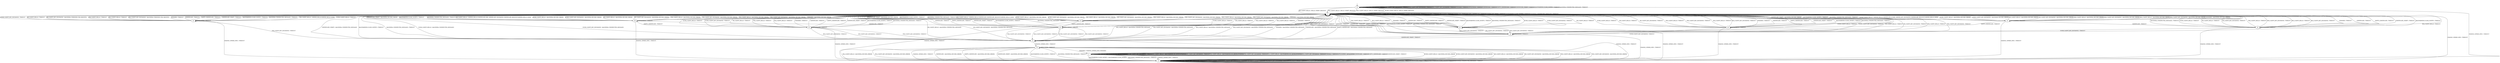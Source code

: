digraph h5 {
s0 [label="s0"];
s1 [label="s1"];
s2 [label="s2"];
s3 [label="s3"];
s4 [label="s4"];
s10 [label="s10"];
s13 [label="s13"];
s5 [label="s5"];
s8 [label="s8"];
s11 [label="s11"];
s12 [label="s12"];
s14 [label="s14"];
s15 [label="s15"];
s6 [label="s6"];
s9 [label="s9"];
s7 [label="s7"];
s0 -> s1 [label="ECDH_CLIENT_HELLO / HELLO_VERIFY_REQUEST"];
s0 -> s0 [label="ECDH_CLIENT_KEY_EXCHANGE / TIMEOUT"];
s0 -> s1 [label="DH_CLIENT_HELLO / HELLO_VERIFY_REQUEST"];
s0 -> s0 [label="DH_CLIENT_KEY_EXCHANGE / TIMEOUT"];
s0 -> s1 [label="PSK_CLIENT_HELLO / HELLO_VERIFY_REQUEST"];
s0 -> s0 [label="PSK_CLIENT_KEY_EXCHANGE / TIMEOUT"];
s0 -> s1 [label="RSA_CLIENT_HELLO / HELLO_VERIFY_REQUEST"];
s0 -> s0 [label="RSA_CLIENT_KEY_EXCHANGE / TIMEOUT"];
s0 -> s2 [label="CHANGE_CIPHER_SPEC / TIMEOUT"];
s0 -> s0 [label="FINISHED / TIMEOUT"];
s0 -> s0 [label="APPLICATION / TIMEOUT"];
s0 -> s0 [label="CERTIFICATE / TIMEOUT"];
s0 -> s0 [label="EMPTY_CERTIFICATE / TIMEOUT"];
s0 -> s0 [label="CERTIFICATE_VERIFY / TIMEOUT"];
s0 -> s0 [label="Alert(WARNING,CLOSE_NOTIFY) / TIMEOUT"];
s0 -> s0 [label="Alert(FATAL,UNEXPECTED_MESSAGE) / TIMEOUT"];
s1 -> s3 [label="ECDH_CLIENT_HELLO / SERVER_HELLO,CERTIFICATE,ECDHE_SERVER_KEY_EXCHANGE,CERTIFICATE_REQUEST,SERVER_HELLO_DONE"];
s1 -> s1 [label="ECDH_CLIENT_KEY_EXCHANGE / TIMEOUT"];
s1 -> s10 [label="DH_CLIENT_HELLO / SERVER_HELLO,CERTIFICATE,DHE_SERVER_KEY_EXCHANGE,CERTIFICATE_REQUEST,SERVER_HELLO_DONE"];
s1 -> s1 [label="DH_CLIENT_KEY_EXCHANGE / TIMEOUT"];
s1 -> s4 [label="PSK_CLIENT_HELLO / SERVER_HELLO,SERVER_HELLO_DONE"];
s1 -> s1 [label="PSK_CLIENT_KEY_EXCHANGE / TIMEOUT"];
s1 -> s13 [label="RSA_CLIENT_HELLO / SERVER_HELLO,CERTIFICATE,CERTIFICATE_REQUEST,SERVER_HELLO_DONE"];
s1 -> s1 [label="RSA_CLIENT_KEY_EXCHANGE / TIMEOUT"];
s1 -> s2 [label="CHANGE_CIPHER_SPEC / TIMEOUT"];
s1 -> s1 [label="FINISHED / TIMEOUT"];
s1 -> s1 [label="APPLICATION / TIMEOUT"];
s1 -> s1 [label="CERTIFICATE / TIMEOUT"];
s1 -> s1 [label="EMPTY_CERTIFICATE / TIMEOUT"];
s1 -> s1 [label="CERTIFICATE_VERIFY / TIMEOUT"];
s1 -> s1 [label="Alert(WARNING,CLOSE_NOTIFY) / TIMEOUT"];
s1 -> s1 [label="Alert(FATAL,UNEXPECTED_MESSAGE) / TIMEOUT"];
s2 -> s2 [label="ECDH_CLIENT_HELLO / TIMEOUT"];
s2 -> s2 [label="ECDH_CLIENT_KEY_EXCHANGE / TIMEOUT"];
s2 -> s2 [label="DH_CLIENT_HELLO / TIMEOUT"];
s2 -> s2 [label="DH_CLIENT_KEY_EXCHANGE / TIMEOUT"];
s2 -> s2 [label="PSK_CLIENT_HELLO / TIMEOUT"];
s2 -> s2 [label="PSK_CLIENT_KEY_EXCHANGE / TIMEOUT"];
s2 -> s2 [label="RSA_CLIENT_HELLO / TIMEOUT"];
s2 -> s2 [label="RSA_CLIENT_KEY_EXCHANGE / TIMEOUT"];
s2 -> s2 [label="CHANGE_CIPHER_SPEC / TIMEOUT"];
s2 -> s2 [label="FINISHED / TIMEOUT"];
s2 -> s2 [label="APPLICATION / TIMEOUT"];
s2 -> s2 [label="CERTIFICATE / TIMEOUT"];
s2 -> s2 [label="EMPTY_CERTIFICATE / TIMEOUT"];
s2 -> s2 [label="CERTIFICATE_VERIFY / TIMEOUT"];
s2 -> s2 [label="Alert(WARNING,CLOSE_NOTIFY) / TIMEOUT"];
s2 -> s2 [label="Alert(FATAL,UNEXPECTED_MESSAGE) / TIMEOUT"];
s3 -> s1 [label="ECDH_CLIENT_HELLO / Alert(FATAL,DECODE_ERROR)"];
s3 -> s1 [label="ECDH_CLIENT_KEY_EXCHANGE / Alert(FATAL,DECODE_ERROR)"];
s3 -> s1 [label="DH_CLIENT_HELLO / Alert(FATAL,DECODE_ERROR)"];
s3 -> s1 [label="DH_CLIENT_KEY_EXCHANGE / Alert(FATAL,DECODE_ERROR)"];
s3 -> s1 [label="PSK_CLIENT_HELLO / Alert(FATAL,DECODE_ERROR)"];
s3 -> s1 [label="PSK_CLIENT_KEY_EXCHANGE / Alert(FATAL,DECODE_ERROR)"];
s3 -> s1 [label="RSA_CLIENT_HELLO / Alert(FATAL,DECODE_ERROR)"];
s3 -> s1 [label="RSA_CLIENT_KEY_EXCHANGE / Alert(FATAL,DECODE_ERROR)"];
s3 -> s2 [label="CHANGE_CIPHER_SPEC / TIMEOUT"];
s3 -> s1 [label="FINISHED / Alert(FATAL,DECODE_ERROR)"];
s3 -> s3 [label="APPLICATION / TIMEOUT"];
s3 -> s8 [label="CERTIFICATE / TIMEOUT"];
s3 -> s14 [label="EMPTY_CERTIFICATE / TIMEOUT"];
s3 -> s1 [label="CERTIFICATE_VERIFY / Alert(FATAL,DECODE_ERROR)"];
s3 -> s1 [label="Alert(WARNING,CLOSE_NOTIFY) / TIMEOUT"];
s3 -> s1 [label="Alert(FATAL,UNEXPECTED_MESSAGE) / TIMEOUT"];
s4 -> s1 [label="ECDH_CLIENT_HELLO / TIMEOUT"];
s4 -> s1 [label="ECDH_CLIENT_KEY_EXCHANGE / TIMEOUT"];
s4 -> s1 [label="DH_CLIENT_HELLO / TIMEOUT"];
s4 -> s1 [label="DH_CLIENT_KEY_EXCHANGE / Alert(FATAL,UNKNOWN_PSK_IDENTITY)"];
s4 -> s1 [label="PSK_CLIENT_HELLO / TIMEOUT"];
s4 -> s5 [label="PSK_CLIENT_KEY_EXCHANGE / TIMEOUT"];
s4 -> s1 [label="RSA_CLIENT_HELLO / TIMEOUT"];
s4 -> s1 [label="RSA_CLIENT_KEY_EXCHANGE / Alert(FATAL,UNKNOWN_PSK_IDENTITY)"];
s4 -> s2 [label="CHANGE_CIPHER_SPEC / TIMEOUT"];
s4 -> s1 [label="FINISHED / TIMEOUT"];
s4 -> s4 [label="APPLICATION / TIMEOUT"];
s4 -> s1 [label="CERTIFICATE / TIMEOUT"];
s4 -> s1 [label="EMPTY_CERTIFICATE / TIMEOUT"];
s4 -> s1 [label="CERTIFICATE_VERIFY / TIMEOUT"];
s4 -> s1 [label="Alert(WARNING,CLOSE_NOTIFY) / TIMEOUT"];
s4 -> s1 [label="Alert(FATAL,UNEXPECTED_MESSAGE) / TIMEOUT"];
s10 -> s1 [label="ECDH_CLIENT_HELLO / Alert(FATAL,DECODE_ERROR)"];
s10 -> s1 [label="ECDH_CLIENT_KEY_EXCHANGE / Alert(FATAL,DECODE_ERROR)"];
s10 -> s1 [label="DH_CLIENT_HELLO / Alert(FATAL,DECODE_ERROR)"];
s10 -> s1 [label="DH_CLIENT_KEY_EXCHANGE / Alert(FATAL,DECODE_ERROR)"];
s10 -> s1 [label="PSK_CLIENT_HELLO / Alert(FATAL,DECODE_ERROR)"];
s10 -> s1 [label="PSK_CLIENT_KEY_EXCHANGE / Alert(FATAL,DECODE_ERROR)"];
s10 -> s1 [label="RSA_CLIENT_HELLO / Alert(FATAL,DECODE_ERROR)"];
s10 -> s1 [label="RSA_CLIENT_KEY_EXCHANGE / Alert(FATAL,DECODE_ERROR)"];
s10 -> s2 [label="CHANGE_CIPHER_SPEC / TIMEOUT"];
s10 -> s1 [label="FINISHED / Alert(FATAL,DECODE_ERROR)"];
s10 -> s10 [label="APPLICATION / TIMEOUT"];
s10 -> s11 [label="CERTIFICATE / TIMEOUT"];
s10 -> s12 [label="EMPTY_CERTIFICATE / TIMEOUT"];
s10 -> s1 [label="CERTIFICATE_VERIFY / Alert(FATAL,DECODE_ERROR)"];
s10 -> s1 [label="Alert(WARNING,CLOSE_NOTIFY) / TIMEOUT"];
s10 -> s1 [label="Alert(FATAL,UNEXPECTED_MESSAGE) / TIMEOUT"];
s13 -> s1 [label="ECDH_CLIENT_HELLO / Alert(FATAL,DECODE_ERROR)"];
s13 -> s1 [label="ECDH_CLIENT_KEY_EXCHANGE / Alert(FATAL,DECODE_ERROR)"];
s13 -> s1 [label="DH_CLIENT_HELLO / Alert(FATAL,DECODE_ERROR)"];
s13 -> s1 [label="DH_CLIENT_KEY_EXCHANGE / Alert(FATAL,DECODE_ERROR)"];
s13 -> s1 [label="PSK_CLIENT_HELLO / Alert(FATAL,DECODE_ERROR)"];
s13 -> s1 [label="PSK_CLIENT_KEY_EXCHANGE / Alert(FATAL,DECODE_ERROR)"];
s13 -> s1 [label="RSA_CLIENT_HELLO / Alert(FATAL,DECODE_ERROR)"];
s13 -> s1 [label="RSA_CLIENT_KEY_EXCHANGE / Alert(FATAL,DECODE_ERROR)"];
s13 -> s2 [label="CHANGE_CIPHER_SPEC / TIMEOUT"];
s13 -> s1 [label="FINISHED / Alert(FATAL,DECODE_ERROR)"];
s13 -> s13 [label="APPLICATION / TIMEOUT"];
s13 -> s11 [label="CERTIFICATE / TIMEOUT"];
s13 -> s15 [label="EMPTY_CERTIFICATE / TIMEOUT"];
s13 -> s1 [label="CERTIFICATE_VERIFY / Alert(FATAL,DECODE_ERROR)"];
s13 -> s1 [label="Alert(WARNING,CLOSE_NOTIFY) / TIMEOUT"];
s13 -> s1 [label="Alert(FATAL,UNEXPECTED_MESSAGE) / TIMEOUT"];
s5 -> s1 [label="ECDH_CLIENT_HELLO / Alert(FATAL,UNEXPECTED_MESSAGE)"];
s5 -> s1 [label="ECDH_CLIENT_KEY_EXCHANGE / Alert(FATAL,UNEXPECTED_MESSAGE)"];
s5 -> s1 [label="DH_CLIENT_HELLO / Alert(FATAL,UNEXPECTED_MESSAGE)"];
s5 -> s1 [label="DH_CLIENT_KEY_EXCHANGE / Alert(FATAL,UNEXPECTED_MESSAGE)"];
s5 -> s1 [label="PSK_CLIENT_HELLO / Alert(FATAL,UNEXPECTED_MESSAGE)"];
s5 -> s1 [label="PSK_CLIENT_KEY_EXCHANGE / Alert(FATAL,UNEXPECTED_MESSAGE)"];
s5 -> s1 [label="RSA_CLIENT_HELLO / Alert(FATAL,UNEXPECTED_MESSAGE)"];
s5 -> s1 [label="RSA_CLIENT_KEY_EXCHANGE / Alert(FATAL,UNEXPECTED_MESSAGE)"];
s5 -> s6 [label="CHANGE_CIPHER_SPEC / TIMEOUT"];
s5 -> s1 [label="FINISHED / Alert(FATAL,UNEXPECTED_MESSAGE)"];
s5 -> s5 [label="APPLICATION / TIMEOUT"];
s5 -> s1 [label="CERTIFICATE / Alert(FATAL,UNEXPECTED_MESSAGE)"];
s5 -> s1 [label="EMPTY_CERTIFICATE / Alert(FATAL,UNEXPECTED_MESSAGE)"];
s5 -> s1 [label="CERTIFICATE_VERIFY / Alert(FATAL,UNEXPECTED_MESSAGE)"];
s5 -> s1 [label="Alert(WARNING,CLOSE_NOTIFY) / TIMEOUT"];
s5 -> s1 [label="Alert(FATAL,UNEXPECTED_MESSAGE) / TIMEOUT"];
s8 -> s1 [label="ECDH_CLIENT_HELLO / TIMEOUT"];
s8 -> s9 [label="ECDH_CLIENT_KEY_EXCHANGE / TIMEOUT"];
s8 -> s1 [label="DH_CLIENT_HELLO / TIMEOUT"];
s8 -> s1 [label="DH_CLIENT_KEY_EXCHANGE / TIMEOUT"];
s8 -> s1 [label="PSK_CLIENT_HELLO / TIMEOUT"];
s8 -> s1 [label="PSK_CLIENT_KEY_EXCHANGE / TIMEOUT"];
s8 -> s1 [label="RSA_CLIENT_HELLO / TIMEOUT"];
s8 -> s1 [label="RSA_CLIENT_KEY_EXCHANGE / TIMEOUT"];
s8 -> s2 [label="CHANGE_CIPHER_SPEC / TIMEOUT"];
s8 -> s1 [label="FINISHED / TIMEOUT"];
s8 -> s8 [label="APPLICATION / TIMEOUT"];
s8 -> s1 [label="CERTIFICATE / TIMEOUT"];
s8 -> s1 [label="EMPTY_CERTIFICATE / TIMEOUT"];
s8 -> s1 [label="CERTIFICATE_VERIFY / TIMEOUT"];
s8 -> s1 [label="Alert(WARNING,CLOSE_NOTIFY) / TIMEOUT"];
s8 -> s1 [label="Alert(FATAL,UNEXPECTED_MESSAGE) / TIMEOUT"];
s11 -> s1 [label="ECDH_CLIENT_HELLO / TIMEOUT"];
s11 -> s1 [label="ECDH_CLIENT_KEY_EXCHANGE / TIMEOUT"];
s11 -> s1 [label="DH_CLIENT_HELLO / TIMEOUT"];
s11 -> s9 [label="DH_CLIENT_KEY_EXCHANGE / TIMEOUT"];
s11 -> s1 [label="PSK_CLIENT_HELLO / TIMEOUT"];
s11 -> s9 [label="PSK_CLIENT_KEY_EXCHANGE / TIMEOUT"];
s11 -> s1 [label="RSA_CLIENT_HELLO / TIMEOUT"];
s11 -> s9 [label="RSA_CLIENT_KEY_EXCHANGE / TIMEOUT"];
s11 -> s2 [label="CHANGE_CIPHER_SPEC / TIMEOUT"];
s11 -> s1 [label="FINISHED / TIMEOUT"];
s11 -> s11 [label="APPLICATION / TIMEOUT"];
s11 -> s1 [label="CERTIFICATE / TIMEOUT"];
s11 -> s1 [label="EMPTY_CERTIFICATE / TIMEOUT"];
s11 -> s1 [label="CERTIFICATE_VERIFY / TIMEOUT"];
s11 -> s1 [label="Alert(WARNING,CLOSE_NOTIFY) / TIMEOUT"];
s11 -> s1 [label="Alert(FATAL,UNEXPECTED_MESSAGE) / TIMEOUT"];
s12 -> s1 [label="ECDH_CLIENT_HELLO / TIMEOUT"];
s12 -> s1 [label="ECDH_CLIENT_KEY_EXCHANGE / TIMEOUT"];
s12 -> s1 [label="DH_CLIENT_HELLO / TIMEOUT"];
s12 -> s5 [label="DH_CLIENT_KEY_EXCHANGE / TIMEOUT"];
s12 -> s1 [label="PSK_CLIENT_HELLO / TIMEOUT"];
s12 -> s5 [label="PSK_CLIENT_KEY_EXCHANGE / TIMEOUT"];
s12 -> s1 [label="RSA_CLIENT_HELLO / TIMEOUT"];
s12 -> s5 [label="RSA_CLIENT_KEY_EXCHANGE / TIMEOUT"];
s12 -> s2 [label="CHANGE_CIPHER_SPEC / TIMEOUT"];
s12 -> s1 [label="FINISHED / TIMEOUT"];
s12 -> s12 [label="APPLICATION / TIMEOUT"];
s12 -> s1 [label="CERTIFICATE / TIMEOUT"];
s12 -> s1 [label="EMPTY_CERTIFICATE / TIMEOUT"];
s12 -> s1 [label="CERTIFICATE_VERIFY / TIMEOUT"];
s12 -> s1 [label="Alert(WARNING,CLOSE_NOTIFY) / TIMEOUT"];
s12 -> s1 [label="Alert(FATAL,UNEXPECTED_MESSAGE) / TIMEOUT"];
s14 -> s1 [label="ECDH_CLIENT_HELLO / TIMEOUT"];
s14 -> s5 [label="ECDH_CLIENT_KEY_EXCHANGE / TIMEOUT"];
s14 -> s1 [label="DH_CLIENT_HELLO / TIMEOUT"];
s14 -> s1 [label="DH_CLIENT_KEY_EXCHANGE / TIMEOUT"];
s14 -> s1 [label="PSK_CLIENT_HELLO / TIMEOUT"];
s14 -> s1 [label="PSK_CLIENT_KEY_EXCHANGE / TIMEOUT"];
s14 -> s1 [label="RSA_CLIENT_HELLO / TIMEOUT"];
s14 -> s1 [label="RSA_CLIENT_KEY_EXCHANGE / TIMEOUT"];
s14 -> s2 [label="CHANGE_CIPHER_SPEC / TIMEOUT"];
s14 -> s1 [label="FINISHED / TIMEOUT"];
s14 -> s14 [label="APPLICATION / TIMEOUT"];
s14 -> s1 [label="CERTIFICATE / TIMEOUT"];
s14 -> s1 [label="EMPTY_CERTIFICATE / TIMEOUT"];
s14 -> s1 [label="CERTIFICATE_VERIFY / TIMEOUT"];
s14 -> s1 [label="Alert(WARNING,CLOSE_NOTIFY) / TIMEOUT"];
s14 -> s1 [label="Alert(FATAL,UNEXPECTED_MESSAGE) / TIMEOUT"];
s15 -> s1 [label="ECDH_CLIENT_HELLO / TIMEOUT"];
s15 -> s5 [label="ECDH_CLIENT_KEY_EXCHANGE / TIMEOUT"];
s15 -> s1 [label="DH_CLIENT_HELLO / TIMEOUT"];
s15 -> s5 [label="DH_CLIENT_KEY_EXCHANGE / TIMEOUT"];
s15 -> s1 [label="PSK_CLIENT_HELLO / TIMEOUT"];
s15 -> s5 [label="PSK_CLIENT_KEY_EXCHANGE / TIMEOUT"];
s15 -> s1 [label="RSA_CLIENT_HELLO / TIMEOUT"];
s15 -> s5 [label="RSA_CLIENT_KEY_EXCHANGE / TIMEOUT"];
s15 -> s2 [label="CHANGE_CIPHER_SPEC / TIMEOUT"];
s15 -> s1 [label="FINISHED / TIMEOUT"];
s15 -> s15 [label="APPLICATION / TIMEOUT"];
s15 -> s1 [label="CERTIFICATE / TIMEOUT"];
s15 -> s1 [label="EMPTY_CERTIFICATE / TIMEOUT"];
s15 -> s1 [label="CERTIFICATE_VERIFY / TIMEOUT"];
s15 -> s1 [label="Alert(WARNING,CLOSE_NOTIFY) / TIMEOUT"];
s15 -> s1 [label="Alert(FATAL,UNEXPECTED_MESSAGE) / TIMEOUT"];
s6 -> s2 [label="ECDH_CLIENT_HELLO / Alert(FATAL,DECODE_ERROR)"];
s6 -> s2 [label="ECDH_CLIENT_KEY_EXCHANGE / Alert(FATAL,DECODE_ERROR)"];
s6 -> s2 [label="DH_CLIENT_HELLO / Alert(FATAL,DECODE_ERROR)"];
s6 -> s2 [label="DH_CLIENT_KEY_EXCHANGE / Alert(FATAL,DECODE_ERROR)"];
s6 -> s2 [label="PSK_CLIENT_HELLO / Alert(FATAL,DECODE_ERROR)"];
s6 -> s2 [label="PSK_CLIENT_KEY_EXCHANGE / Alert(FATAL,DECODE_ERROR)"];
s6 -> s2 [label="RSA_CLIENT_HELLO / Alert(FATAL,DECODE_ERROR)"];
s6 -> s2 [label="RSA_CLIENT_KEY_EXCHANGE / Alert(FATAL,DECODE_ERROR)"];
s6 -> s2 [label="CHANGE_CIPHER_SPEC / TIMEOUT"];
s6 -> s7 [label="FINISHED / CHANGE_CIPHER_SPEC,FINISHED"];
s6 -> s6 [label="APPLICATION / TIMEOUT"];
s6 -> s2 [label="CERTIFICATE / Alert(FATAL,DECODE_ERROR)"];
s6 -> s2 [label="EMPTY_CERTIFICATE / Alert(FATAL,DECODE_ERROR)"];
s6 -> s2 [label="CERTIFICATE_VERIFY / Alert(FATAL,DECODE_ERROR)"];
s6 -> s2 [label="Alert(WARNING,CLOSE_NOTIFY) / TIMEOUT"];
s6 -> s2 [label="Alert(FATAL,UNEXPECTED_MESSAGE) / TIMEOUT"];
s9 -> s1 [label="ECDH_CLIENT_HELLO / TIMEOUT"];
s9 -> s1 [label="ECDH_CLIENT_KEY_EXCHANGE / TIMEOUT"];
s9 -> s1 [label="DH_CLIENT_HELLO / TIMEOUT"];
s9 -> s1 [label="DH_CLIENT_KEY_EXCHANGE / TIMEOUT"];
s9 -> s1 [label="PSK_CLIENT_HELLO / TIMEOUT"];
s9 -> s1 [label="PSK_CLIENT_KEY_EXCHANGE / TIMEOUT"];
s9 -> s1 [label="RSA_CLIENT_HELLO / TIMEOUT"];
s9 -> s1 [label="RSA_CLIENT_KEY_EXCHANGE / TIMEOUT"];
s9 -> s2 [label="CHANGE_CIPHER_SPEC / TIMEOUT"];
s9 -> s1 [label="FINISHED / TIMEOUT"];
s9 -> s9 [label="APPLICATION / TIMEOUT"];
s9 -> s1 [label="CERTIFICATE / TIMEOUT"];
s9 -> s1 [label="EMPTY_CERTIFICATE / TIMEOUT"];
s9 -> s5 [label="CERTIFICATE_VERIFY / TIMEOUT"];
s9 -> s1 [label="Alert(WARNING,CLOSE_NOTIFY) / TIMEOUT"];
s9 -> s1 [label="Alert(FATAL,UNEXPECTED_MESSAGE) / TIMEOUT"];
s7 -> s7 [label="ECDH_CLIENT_HELLO / Alert(WARNING,NO_RENEGOTIATION)"];
s7 -> s7 [label="ECDH_CLIENT_KEY_EXCHANGE / TIMEOUT"];
s7 -> s7 [label="DH_CLIENT_HELLO / Alert(WARNING,NO_RENEGOTIATION)"];
s7 -> s7 [label="DH_CLIENT_KEY_EXCHANGE / TIMEOUT"];
s7 -> s7 [label="PSK_CLIENT_HELLO / Alert(WARNING,NO_RENEGOTIATION)"];
s7 -> s7 [label="PSK_CLIENT_KEY_EXCHANGE / TIMEOUT"];
s7 -> s7 [label="RSA_CLIENT_HELLO / Alert(WARNING,NO_RENEGOTIATION)"];
s7 -> s7 [label="RSA_CLIENT_KEY_EXCHANGE / TIMEOUT"];
s7 -> s2 [label="CHANGE_CIPHER_SPEC / TIMEOUT"];
s7 -> s7 [label="FINISHED / TIMEOUT"];
s7 -> s7 [label="APPLICATION / APPLICATION"];
s7 -> s7 [label="CERTIFICATE / TIMEOUT"];
s7 -> s7 [label="EMPTY_CERTIFICATE / TIMEOUT"];
s7 -> s7 [label="CERTIFICATE_VERIFY / TIMEOUT"];
s7 -> s2 [label="Alert(WARNING,CLOSE_NOTIFY) / Alert(WARNING,CLOSE_NOTIFY)"];
s7 -> s2 [label="Alert(FATAL,UNEXPECTED_MESSAGE) / TIMEOUT"];
__start0 [shape=none, label=""];
__start0 -> s0 [label=""];
}
